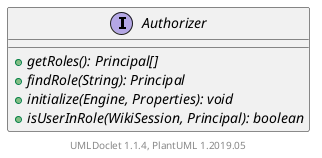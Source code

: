 @startuml

    interface Authorizer [[Authorizer.html]] {
        {abstract} +getRoles(): Principal[]
        {abstract} +findRole(String): Principal
        {abstract} +initialize(Engine, Properties): void
        {abstract} +isUserInRole(WikiSession, Principal): boolean
    }


    center footer UMLDoclet 1.1.4, PlantUML 1.2019.05
@enduml

